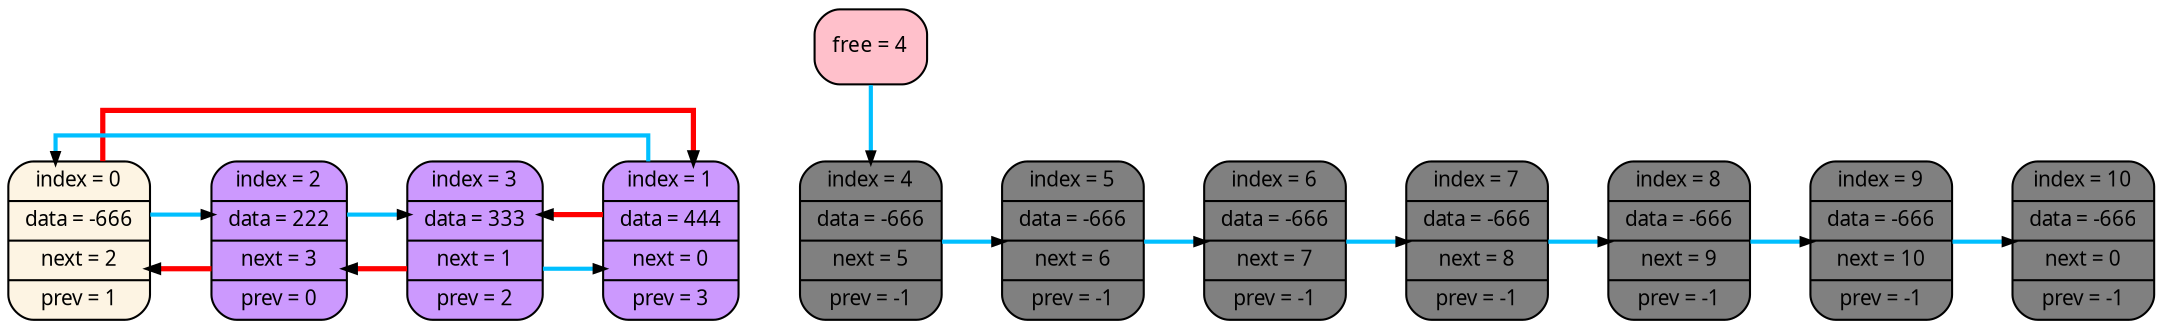 digraph linkedList{
splines=ortho;
rankdir=HR;
nodesep=0.4;
node [shape=record, fontname="JetBrains Mono", fontsize="10"];
edge [style=bold, color="#00BFFF:black;0.001", weight=10, penwidth=2, arrowsize=0.4];
0 [style = "filled, rounded", fillcolor="#FDF4E3", label=" {index = 0 | data = -666 | next = 2 | prev = 1}" ];
1 [style = "filled, rounded", fillcolor="#CC99FE", label=" {index = 1 | data = 444 | next = 0 | prev = 3}" ];
2 [style = "filled, rounded", fillcolor="#CC99FE", label=" {index = 2 | data = 222 | next = 3 | prev = 0}" ];
3 [style = "filled, rounded", fillcolor="#CC99FE", label=" {index = 3 | data = 333 | next = 1 | prev = 2}" ];
4 [style = "filled, rounded", fillcolor="#CC99FE", label=" {index = 4 | data = -666 | next = 5 | prev = -1}" ];
5 [style = "filled, rounded", fillcolor="#CC99FE", label=" {index = 5 | data = -666 | next = 6 | prev = -1}" ];
6 [style = "filled, rounded", fillcolor="#CC99FE", label=" {index = 6 | data = -666 | next = 7 | prev = -1}" ];
7 [style = "filled, rounded", fillcolor="#CC99FE", label=" {index = 7 | data = -666 | next = 8 | prev = -1}" ];
8 [style = "filled, rounded", fillcolor="#CC99FE", label=" {index = 8 | data = -666 | next = 9 | prev = -1}" ];
9 [style = "filled, rounded", fillcolor="#CC99FE", label=" {index = 9 | data = -666 | next = 10 | prev = -1}" ];
10 [style = "filled, rounded", fillcolor="#CC99FE", label=" {index = 10 | data = -666 | next = 0 | prev = -1}" ];
free [style = "filled, rounded", fillcolor="#FFC0CB", label="free = 4" ];
4 [style = "filled, rounded", fillcolor="#808080"];
5 [style = "filled, rounded", fillcolor="#808080"];
6 [style = "filled, rounded", fillcolor="#808080"];
7 [style = "filled, rounded", fillcolor="#808080"];
8 [style = "filled, rounded", fillcolor="#808080"];
9 [style = "filled, rounded", fillcolor="#808080"];
10 [style = "filled, rounded", fillcolor="#808080"];
{ rank = same; 0; 1; 2; 3; 4; 5; 6; 7; 8; 9; 10; }
free->4;
2->3;
3->1;
4->5;
5->6;
6->7;
7->8;
8->9;
9->10;
0->2;
1->0;
edge [style=bold, color="#FF0000:black;0.001", weight=0, penwidth=2.5, arrowsize=0.4];
0->1;
1->3;
3->2;
2->0;
}
